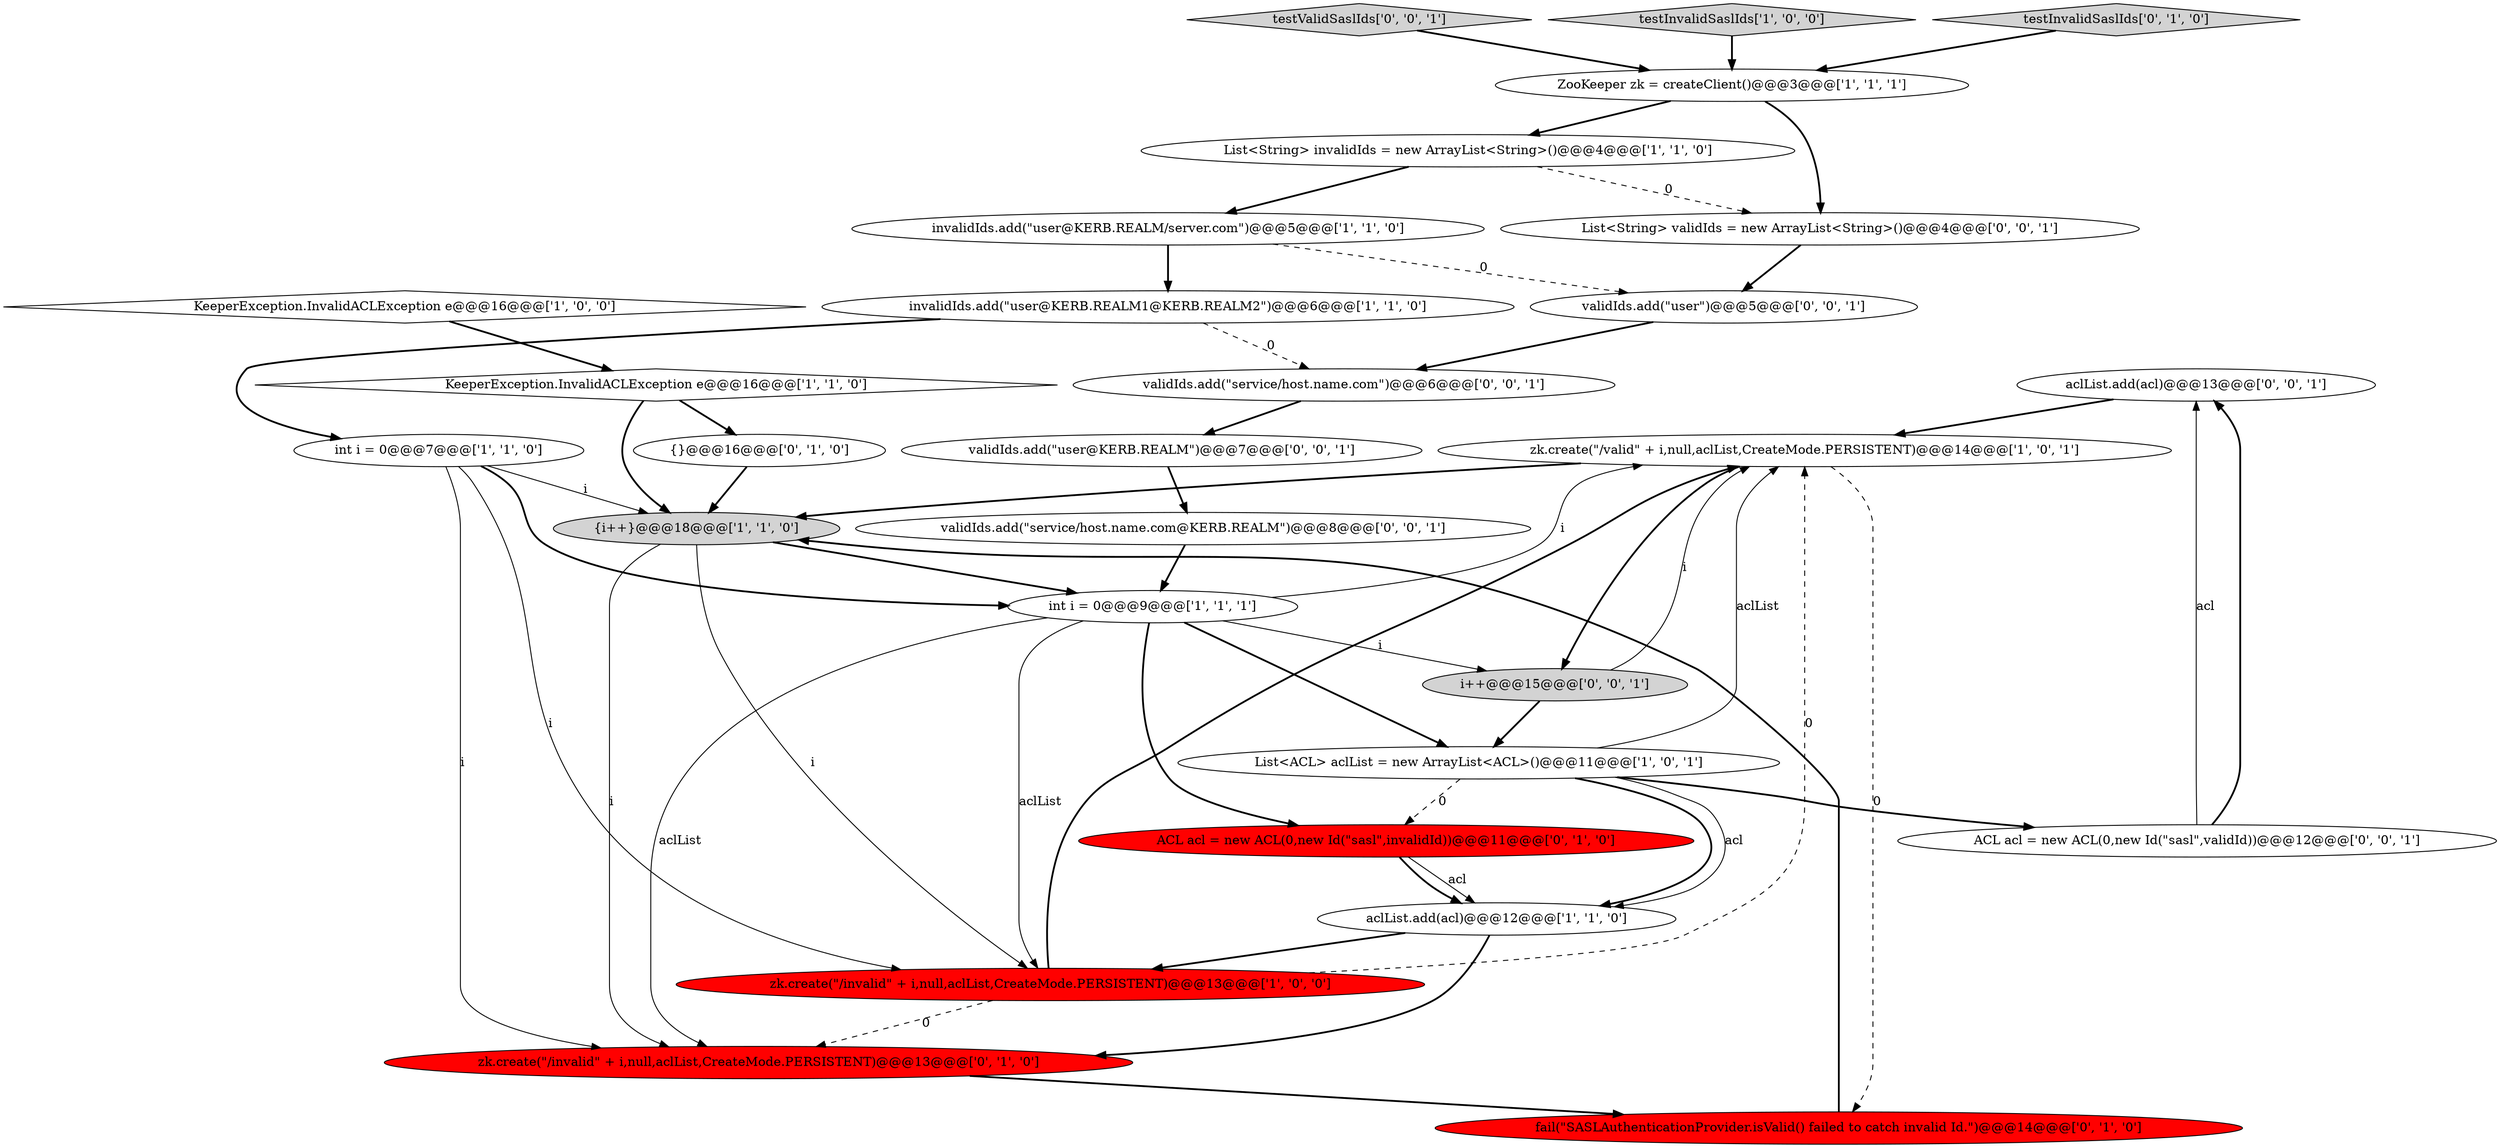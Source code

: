 digraph {
22 [style = filled, label = "aclList.add(acl)@@@13@@@['0', '0', '1']", fillcolor = white, shape = ellipse image = "AAA0AAABBB3BBB"];
3 [style = filled, label = "{i++}@@@18@@@['1', '1', '0']", fillcolor = lightgray, shape = ellipse image = "AAA0AAABBB1BBB"];
6 [style = filled, label = "List<String> invalidIds = new ArrayList<String>()@@@4@@@['1', '1', '0']", fillcolor = white, shape = ellipse image = "AAA0AAABBB1BBB"];
10 [style = filled, label = "ZooKeeper zk = createClient()@@@3@@@['1', '1', '1']", fillcolor = white, shape = ellipse image = "AAA0AAABBB1BBB"];
24 [style = filled, label = "validIds.add(\"user\")@@@5@@@['0', '0', '1']", fillcolor = white, shape = ellipse image = "AAA0AAABBB3BBB"];
25 [style = filled, label = "i++@@@15@@@['0', '0', '1']", fillcolor = lightgray, shape = ellipse image = "AAA0AAABBB3BBB"];
17 [style = filled, label = "fail(\"SASLAuthenticationProvider.isValid() failed to catch invalid Id.\")@@@14@@@['0', '1', '0']", fillcolor = red, shape = ellipse image = "AAA1AAABBB2BBB"];
1 [style = filled, label = "KeeperException.InvalidACLException e@@@16@@@['1', '0', '0']", fillcolor = white, shape = diamond image = "AAA0AAABBB1BBB"];
11 [style = filled, label = "aclList.add(acl)@@@12@@@['1', '1', '0']", fillcolor = white, shape = ellipse image = "AAA0AAABBB1BBB"];
20 [style = filled, label = "validIds.add(\"service/host.name.com@KERB.REALM\")@@@8@@@['0', '0', '1']", fillcolor = white, shape = ellipse image = "AAA0AAABBB3BBB"];
0 [style = filled, label = "int i = 0@@@9@@@['1', '1', '1']", fillcolor = white, shape = ellipse image = "AAA0AAABBB1BBB"];
21 [style = filled, label = "testValidSaslIds['0', '0', '1']", fillcolor = lightgray, shape = diamond image = "AAA0AAABBB3BBB"];
7 [style = filled, label = "zk.create(\"/invalid\" + i,null,aclList,CreateMode.PERSISTENT)@@@13@@@['1', '0', '0']", fillcolor = red, shape = ellipse image = "AAA1AAABBB1BBB"];
2 [style = filled, label = "invalidIds.add(\"user@KERB.REALM1@KERB.REALM2\")@@@6@@@['1', '1', '0']", fillcolor = white, shape = ellipse image = "AAA0AAABBB1BBB"];
27 [style = filled, label = "validIds.add(\"user@KERB.REALM\")@@@7@@@['0', '0', '1']", fillcolor = white, shape = ellipse image = "AAA0AAABBB3BBB"];
8 [style = filled, label = "testInvalidSaslIds['1', '0', '0']", fillcolor = lightgray, shape = diamond image = "AAA0AAABBB1BBB"];
14 [style = filled, label = "ACL acl = new ACL(0,new Id(\"sasl\",invalidId))@@@11@@@['0', '1', '0']", fillcolor = red, shape = ellipse image = "AAA1AAABBB2BBB"];
13 [style = filled, label = "List<ACL> aclList = new ArrayList<ACL>()@@@11@@@['1', '0', '1']", fillcolor = white, shape = ellipse image = "AAA0AAABBB1BBB"];
12 [style = filled, label = "int i = 0@@@7@@@['1', '1', '0']", fillcolor = white, shape = ellipse image = "AAA0AAABBB1BBB"];
18 [style = filled, label = "zk.create(\"/invalid\" + i,null,aclList,CreateMode.PERSISTENT)@@@13@@@['0', '1', '0']", fillcolor = red, shape = ellipse image = "AAA1AAABBB2BBB"];
5 [style = filled, label = "KeeperException.InvalidACLException e@@@16@@@['1', '1', '0']", fillcolor = white, shape = diamond image = "AAA0AAABBB1BBB"];
16 [style = filled, label = "testInvalidSaslIds['0', '1', '0']", fillcolor = lightgray, shape = diamond image = "AAA0AAABBB2BBB"];
4 [style = filled, label = "invalidIds.add(\"user@KERB.REALM/server.com\")@@@5@@@['1', '1', '0']", fillcolor = white, shape = ellipse image = "AAA0AAABBB1BBB"];
23 [style = filled, label = "ACL acl = new ACL(0,new Id(\"sasl\",validId))@@@12@@@['0', '0', '1']", fillcolor = white, shape = ellipse image = "AAA0AAABBB3BBB"];
15 [style = filled, label = "{}@@@16@@@['0', '1', '0']", fillcolor = white, shape = ellipse image = "AAA0AAABBB2BBB"];
19 [style = filled, label = "List<String> validIds = new ArrayList<String>()@@@4@@@['0', '0', '1']", fillcolor = white, shape = ellipse image = "AAA0AAABBB3BBB"];
9 [style = filled, label = "zk.create(\"/valid\" + i,null,aclList,CreateMode.PERSISTENT)@@@14@@@['1', '0', '1']", fillcolor = white, shape = ellipse image = "AAA0AAABBB1BBB"];
26 [style = filled, label = "validIds.add(\"service/host.name.com\")@@@6@@@['0', '0', '1']", fillcolor = white, shape = ellipse image = "AAA0AAABBB3BBB"];
1->5 [style = bold, label=""];
5->3 [style = bold, label=""];
0->9 [style = solid, label="i"];
8->10 [style = bold, label=""];
21->10 [style = bold, label=""];
7->18 [style = dashed, label="0"];
0->13 [style = bold, label=""];
16->10 [style = bold, label=""];
25->13 [style = bold, label=""];
10->19 [style = bold, label=""];
20->0 [style = bold, label=""];
22->9 [style = bold, label=""];
3->7 [style = solid, label="i"];
18->17 [style = bold, label=""];
5->15 [style = bold, label=""];
25->9 [style = solid, label="i"];
4->2 [style = bold, label=""];
15->3 [style = bold, label=""];
14->11 [style = solid, label="acl"];
12->0 [style = bold, label=""];
13->11 [style = bold, label=""];
10->6 [style = bold, label=""];
23->22 [style = solid, label="acl"];
11->18 [style = bold, label=""];
3->0 [style = bold, label=""];
2->12 [style = bold, label=""];
3->18 [style = solid, label="i"];
13->9 [style = solid, label="aclList"];
19->24 [style = bold, label=""];
13->14 [style = dashed, label="0"];
7->9 [style = bold, label=""];
6->4 [style = bold, label=""];
24->26 [style = bold, label=""];
26->27 [style = bold, label=""];
0->14 [style = bold, label=""];
23->22 [style = bold, label=""];
0->18 [style = solid, label="aclList"];
0->7 [style = solid, label="aclList"];
7->9 [style = dashed, label="0"];
9->25 [style = bold, label=""];
13->11 [style = solid, label="acl"];
9->17 [style = dashed, label="0"];
6->19 [style = dashed, label="0"];
13->23 [style = bold, label=""];
17->3 [style = bold, label=""];
9->3 [style = bold, label=""];
12->3 [style = solid, label="i"];
12->18 [style = solid, label="i"];
4->24 [style = dashed, label="0"];
2->26 [style = dashed, label="0"];
14->11 [style = bold, label=""];
27->20 [style = bold, label=""];
12->7 [style = solid, label="i"];
11->7 [style = bold, label=""];
0->25 [style = solid, label="i"];
}
